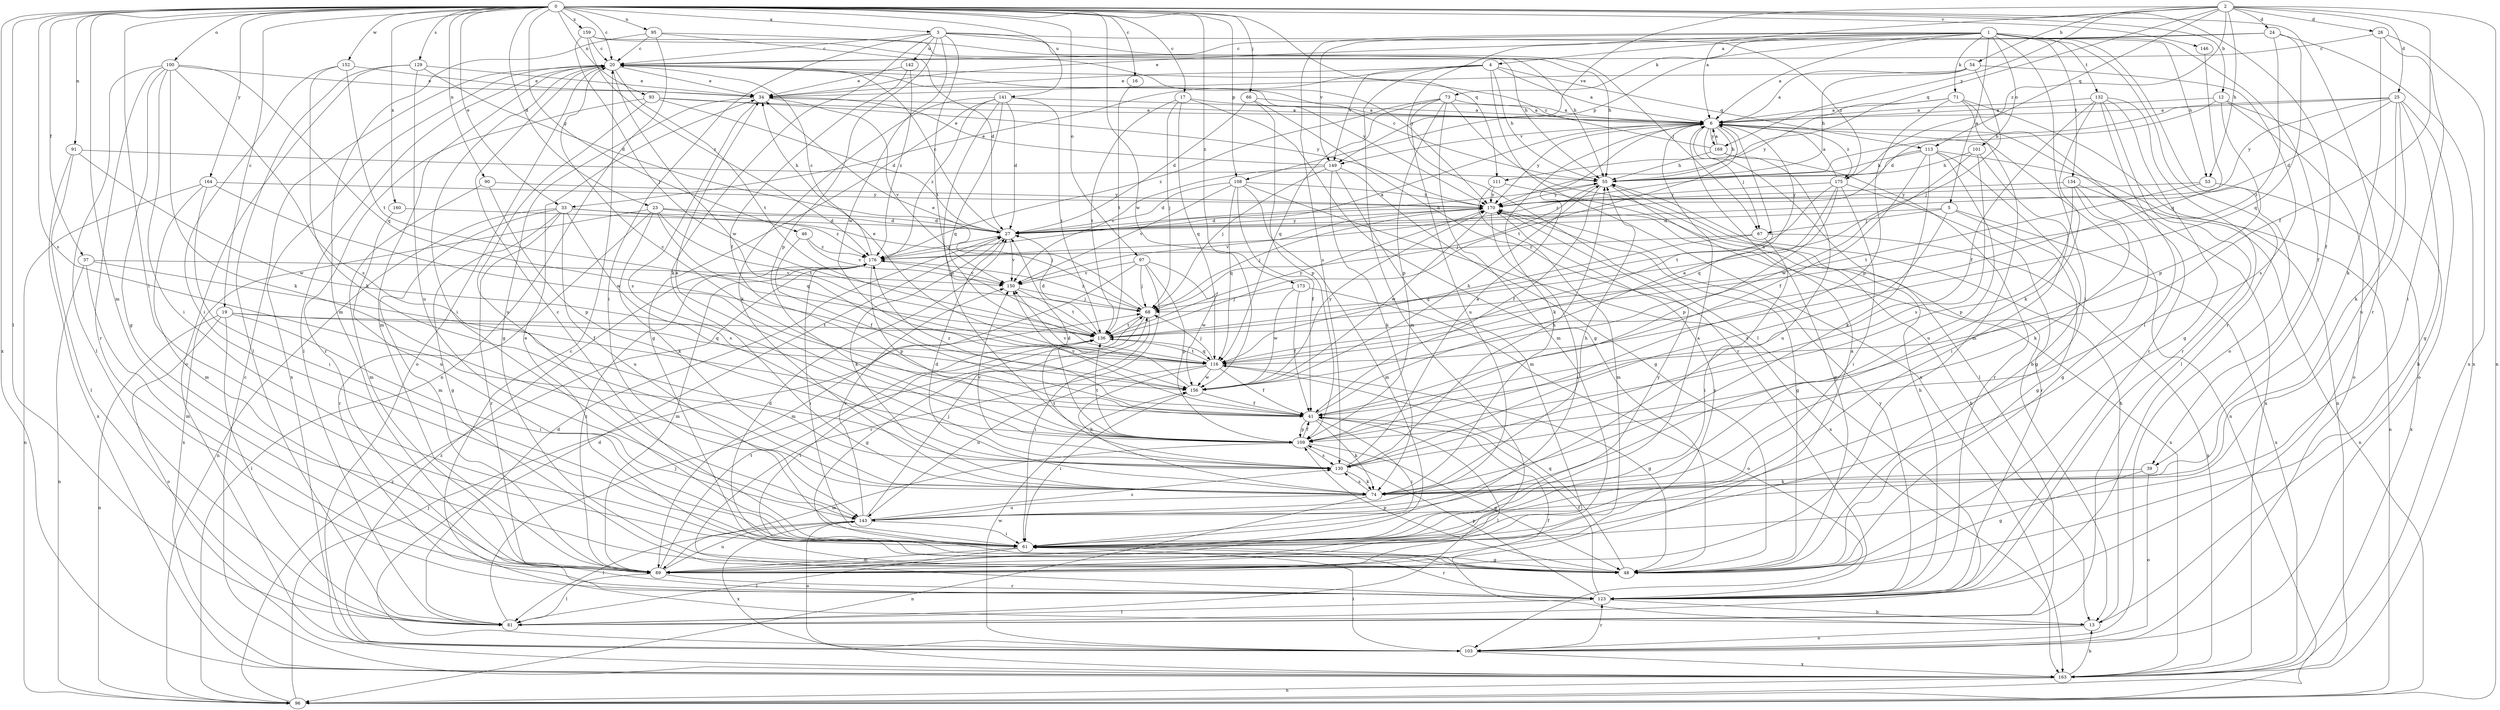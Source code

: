 strict digraph  {
0;
1;
2;
3;
4;
5;
6;
12;
13;
16;
17;
19;
20;
23;
24;
25;
26;
27;
33;
34;
37;
39;
41;
46;
48;
53;
54;
55;
61;
66;
67;
68;
71;
73;
74;
81;
89;
90;
91;
93;
95;
96;
97;
100;
101;
103;
108;
109;
111;
113;
116;
123;
129;
130;
132;
134;
136;
141;
142;
143;
146;
149;
150;
152;
156;
159;
160;
163;
164;
169;
170;
173;
175;
176;
0 -> 3  [label=a];
0 -> 12  [label=b];
0 -> 16  [label=c];
0 -> 17  [label=c];
0 -> 19  [label=c];
0 -> 20  [label=c];
0 -> 23  [label=d];
0 -> 33  [label=e];
0 -> 37  [label=f];
0 -> 39  [label=f];
0 -> 46  [label=g];
0 -> 61  [label=i];
0 -> 66  [label=j];
0 -> 81  [label=l];
0 -> 89  [label=m];
0 -> 90  [label=n];
0 -> 91  [label=n];
0 -> 93  [label=n];
0 -> 95  [label=n];
0 -> 97  [label=o];
0 -> 100  [label=o];
0 -> 108  [label=p];
0 -> 111  [label=q];
0 -> 123  [label=r];
0 -> 129  [label=s];
0 -> 130  [label=s];
0 -> 141  [label=u];
0 -> 146  [label=v];
0 -> 152  [label=w];
0 -> 156  [label=w];
0 -> 159  [label=x];
0 -> 160  [label=x];
0 -> 163  [label=x];
0 -> 164  [label=y];
0 -> 173  [label=z];
1 -> 4  [label=a];
1 -> 5  [label=a];
1 -> 6  [label=a];
1 -> 39  [label=f];
1 -> 53  [label=h];
1 -> 61  [label=i];
1 -> 71  [label=k];
1 -> 73  [label=k];
1 -> 81  [label=l];
1 -> 101  [label=o];
1 -> 103  [label=o];
1 -> 108  [label=p];
1 -> 123  [label=r];
1 -> 130  [label=s];
1 -> 132  [label=t];
1 -> 134  [label=t];
1 -> 149  [label=v];
2 -> 6  [label=a];
2 -> 24  [label=d];
2 -> 25  [label=d];
2 -> 26  [label=d];
2 -> 41  [label=f];
2 -> 53  [label=h];
2 -> 54  [label=h];
2 -> 96  [label=n];
2 -> 111  [label=q];
2 -> 113  [label=q];
2 -> 149  [label=v];
2 -> 169  [label=y];
2 -> 175  [label=z];
3 -> 20  [label=c];
3 -> 55  [label=h];
3 -> 61  [label=i];
3 -> 67  [label=j];
3 -> 74  [label=k];
3 -> 109  [label=p];
3 -> 136  [label=t];
3 -> 142  [label=u];
3 -> 156  [label=w];
3 -> 175  [label=z];
4 -> 6  [label=a];
4 -> 33  [label=e];
4 -> 34  [label=e];
4 -> 55  [label=h];
4 -> 89  [label=m];
4 -> 113  [label=q];
4 -> 149  [label=v];
4 -> 163  [label=x];
5 -> 27  [label=d];
5 -> 48  [label=g];
5 -> 67  [label=j];
5 -> 130  [label=s];
5 -> 163  [label=x];
6 -> 55  [label=h];
6 -> 67  [label=j];
6 -> 74  [label=k];
6 -> 81  [label=l];
6 -> 96  [label=n];
6 -> 136  [label=t];
6 -> 149  [label=v];
6 -> 163  [label=x];
6 -> 169  [label=y];
6 -> 170  [label=y];
6 -> 175  [label=z];
12 -> 6  [label=a];
12 -> 13  [label=b];
12 -> 27  [label=d];
12 -> 103  [label=o];
12 -> 109  [label=p];
13 -> 20  [label=c];
13 -> 41  [label=f];
13 -> 55  [label=h];
13 -> 103  [label=o];
16 -> 136  [label=t];
17 -> 6  [label=a];
17 -> 48  [label=g];
17 -> 68  [label=j];
17 -> 116  [label=q];
17 -> 136  [label=t];
19 -> 61  [label=i];
19 -> 81  [label=l];
19 -> 96  [label=n];
19 -> 103  [label=o];
19 -> 116  [label=q];
19 -> 136  [label=t];
20 -> 34  [label=e];
20 -> 61  [label=i];
20 -> 81  [label=l];
20 -> 89  [label=m];
20 -> 103  [label=o];
20 -> 136  [label=t];
20 -> 156  [label=w];
20 -> 163  [label=x];
20 -> 170  [label=y];
23 -> 27  [label=d];
23 -> 74  [label=k];
23 -> 116  [label=q];
23 -> 123  [label=r];
23 -> 136  [label=t];
23 -> 163  [label=x];
23 -> 176  [label=z];
24 -> 20  [label=c];
24 -> 34  [label=e];
24 -> 116  [label=q];
24 -> 136  [label=t];
24 -> 163  [label=x];
25 -> 6  [label=a];
25 -> 27  [label=d];
25 -> 48  [label=g];
25 -> 55  [label=h];
25 -> 74  [label=k];
25 -> 103  [label=o];
25 -> 143  [label=u];
25 -> 170  [label=y];
26 -> 20  [label=c];
26 -> 61  [label=i];
26 -> 74  [label=k];
26 -> 163  [label=x];
27 -> 20  [label=c];
27 -> 55  [label=h];
27 -> 74  [label=k];
27 -> 150  [label=v];
27 -> 170  [label=y];
27 -> 176  [label=z];
33 -> 27  [label=d];
33 -> 48  [label=g];
33 -> 68  [label=j];
33 -> 89  [label=m];
33 -> 96  [label=n];
33 -> 123  [label=r];
33 -> 130  [label=s];
33 -> 143  [label=u];
34 -> 6  [label=a];
34 -> 48  [label=g];
34 -> 130  [label=s];
34 -> 150  [label=v];
37 -> 41  [label=f];
37 -> 89  [label=m];
37 -> 96  [label=n];
37 -> 150  [label=v];
39 -> 48  [label=g];
39 -> 74  [label=k];
39 -> 103  [label=o];
41 -> 6  [label=a];
41 -> 20  [label=c];
41 -> 61  [label=i];
41 -> 74  [label=k];
41 -> 81  [label=l];
41 -> 109  [label=p];
41 -> 150  [label=v];
41 -> 176  [label=z];
46 -> 41  [label=f];
46 -> 150  [label=v];
46 -> 176  [label=z];
48 -> 27  [label=d];
48 -> 34  [label=e];
48 -> 109  [label=p];
48 -> 116  [label=q];
48 -> 136  [label=t];
53 -> 136  [label=t];
53 -> 163  [label=x];
53 -> 170  [label=y];
54 -> 6  [label=a];
54 -> 34  [label=e];
54 -> 55  [label=h];
54 -> 68  [label=j];
54 -> 130  [label=s];
55 -> 20  [label=c];
55 -> 41  [label=f];
55 -> 48  [label=g];
55 -> 68  [label=j];
55 -> 170  [label=y];
61 -> 6  [label=a];
61 -> 20  [label=c];
61 -> 48  [label=g];
61 -> 81  [label=l];
61 -> 89  [label=m];
61 -> 123  [label=r];
61 -> 170  [label=y];
66 -> 6  [label=a];
66 -> 27  [label=d];
66 -> 109  [label=p];
66 -> 123  [label=r];
67 -> 61  [label=i];
67 -> 116  [label=q];
67 -> 163  [label=x];
67 -> 176  [label=z];
68 -> 34  [label=e];
68 -> 48  [label=g];
68 -> 61  [label=i];
68 -> 136  [label=t];
68 -> 176  [label=z];
71 -> 6  [label=a];
71 -> 89  [label=m];
71 -> 96  [label=n];
71 -> 109  [label=p];
71 -> 123  [label=r];
71 -> 170  [label=y];
73 -> 6  [label=a];
73 -> 13  [label=b];
73 -> 89  [label=m];
73 -> 109  [label=p];
73 -> 116  [label=q];
73 -> 143  [label=u];
73 -> 176  [label=z];
74 -> 27  [label=d];
74 -> 55  [label=h];
74 -> 96  [label=n];
74 -> 130  [label=s];
74 -> 143  [label=u];
81 -> 27  [label=d];
81 -> 68  [label=j];
89 -> 6  [label=a];
89 -> 81  [label=l];
89 -> 123  [label=r];
89 -> 136  [label=t];
89 -> 143  [label=u];
89 -> 170  [label=y];
89 -> 176  [label=z];
90 -> 89  [label=m];
90 -> 109  [label=p];
90 -> 170  [label=y];
91 -> 55  [label=h];
91 -> 81  [label=l];
91 -> 156  [label=w];
91 -> 163  [label=x];
93 -> 6  [label=a];
93 -> 27  [label=d];
93 -> 123  [label=r];
93 -> 143  [label=u];
93 -> 170  [label=y];
95 -> 20  [label=c];
95 -> 27  [label=d];
95 -> 55  [label=h];
95 -> 89  [label=m];
95 -> 96  [label=n];
96 -> 68  [label=j];
96 -> 176  [label=z];
97 -> 68  [label=j];
97 -> 89  [label=m];
97 -> 109  [label=p];
97 -> 123  [label=r];
97 -> 150  [label=v];
97 -> 156  [label=w];
100 -> 34  [label=e];
100 -> 48  [label=g];
100 -> 61  [label=i];
100 -> 74  [label=k];
100 -> 81  [label=l];
100 -> 116  [label=q];
100 -> 123  [label=r];
100 -> 130  [label=s];
101 -> 55  [label=h];
101 -> 61  [label=i];
101 -> 130  [label=s];
101 -> 156  [label=w];
103 -> 27  [label=d];
103 -> 61  [label=i];
103 -> 123  [label=r];
103 -> 156  [label=w];
103 -> 163  [label=x];
103 -> 176  [label=z];
108 -> 27  [label=d];
108 -> 41  [label=f];
108 -> 89  [label=m];
108 -> 116  [label=q];
108 -> 150  [label=v];
108 -> 163  [label=x];
108 -> 170  [label=y];
109 -> 27  [label=d];
109 -> 34  [label=e];
109 -> 41  [label=f];
109 -> 48  [label=g];
109 -> 89  [label=m];
109 -> 130  [label=s];
109 -> 136  [label=t];
111 -> 13  [label=b];
111 -> 89  [label=m];
111 -> 170  [label=y];
113 -> 41  [label=f];
113 -> 48  [label=g];
113 -> 55  [label=h];
113 -> 74  [label=k];
113 -> 96  [label=n];
113 -> 143  [label=u];
113 -> 176  [label=z];
116 -> 6  [label=a];
116 -> 34  [label=e];
116 -> 41  [label=f];
116 -> 48  [label=g];
116 -> 68  [label=j];
116 -> 74  [label=k];
116 -> 136  [label=t];
116 -> 143  [label=u];
116 -> 156  [label=w];
123 -> 13  [label=b];
123 -> 41  [label=f];
123 -> 55  [label=h];
123 -> 81  [label=l];
123 -> 109  [label=p];
123 -> 170  [label=y];
129 -> 27  [label=d];
129 -> 34  [label=e];
129 -> 81  [label=l];
129 -> 103  [label=o];
129 -> 143  [label=u];
130 -> 6  [label=a];
130 -> 55  [label=h];
130 -> 74  [label=k];
130 -> 136  [label=t];
130 -> 150  [label=v];
132 -> 6  [label=a];
132 -> 41  [label=f];
132 -> 48  [label=g];
132 -> 61  [label=i];
132 -> 74  [label=k];
132 -> 81  [label=l];
132 -> 123  [label=r];
134 -> 48  [label=g];
134 -> 74  [label=k];
134 -> 96  [label=n];
134 -> 109  [label=p];
134 -> 170  [label=y];
136 -> 27  [label=d];
136 -> 116  [label=q];
136 -> 170  [label=y];
141 -> 6  [label=a];
141 -> 27  [label=d];
141 -> 48  [label=g];
141 -> 74  [label=k];
141 -> 109  [label=p];
141 -> 116  [label=q];
141 -> 136  [label=t];
141 -> 176  [label=z];
142 -> 34  [label=e];
142 -> 41  [label=f];
142 -> 176  [label=z];
143 -> 61  [label=i];
143 -> 68  [label=j];
143 -> 81  [label=l];
143 -> 103  [label=o];
143 -> 130  [label=s];
143 -> 150  [label=v];
143 -> 163  [label=x];
146 -> 116  [label=q];
149 -> 34  [label=e];
149 -> 48  [label=g];
149 -> 68  [label=j];
149 -> 74  [label=k];
149 -> 89  [label=m];
149 -> 150  [label=v];
150 -> 68  [label=j];
150 -> 136  [label=t];
152 -> 34  [label=e];
152 -> 61  [label=i];
152 -> 74  [label=k];
152 -> 136  [label=t];
156 -> 41  [label=f];
156 -> 55  [label=h];
156 -> 61  [label=i];
156 -> 150  [label=v];
156 -> 170  [label=y];
159 -> 20  [label=c];
159 -> 55  [label=h];
159 -> 68  [label=j];
159 -> 170  [label=y];
159 -> 176  [label=z];
160 -> 27  [label=d];
160 -> 143  [label=u];
163 -> 13  [label=b];
163 -> 20  [label=c];
163 -> 96  [label=n];
164 -> 61  [label=i];
164 -> 89  [label=m];
164 -> 96  [label=n];
164 -> 156  [label=w];
164 -> 170  [label=y];
169 -> 6  [label=a];
169 -> 20  [label=c];
169 -> 55  [label=h];
169 -> 123  [label=r];
169 -> 143  [label=u];
170 -> 27  [label=d];
170 -> 48  [label=g];
170 -> 61  [label=i];
170 -> 68  [label=j];
170 -> 150  [label=v];
170 -> 156  [label=w];
170 -> 163  [label=x];
173 -> 41  [label=f];
173 -> 68  [label=j];
173 -> 103  [label=o];
173 -> 156  [label=w];
175 -> 6  [label=a];
175 -> 61  [label=i];
175 -> 109  [label=p];
175 -> 116  [label=q];
175 -> 123  [label=r];
175 -> 136  [label=t];
175 -> 170  [label=y];
176 -> 6  [label=a];
176 -> 20  [label=c];
176 -> 61  [label=i];
176 -> 89  [label=m];
176 -> 109  [label=p];
176 -> 150  [label=v];
}
